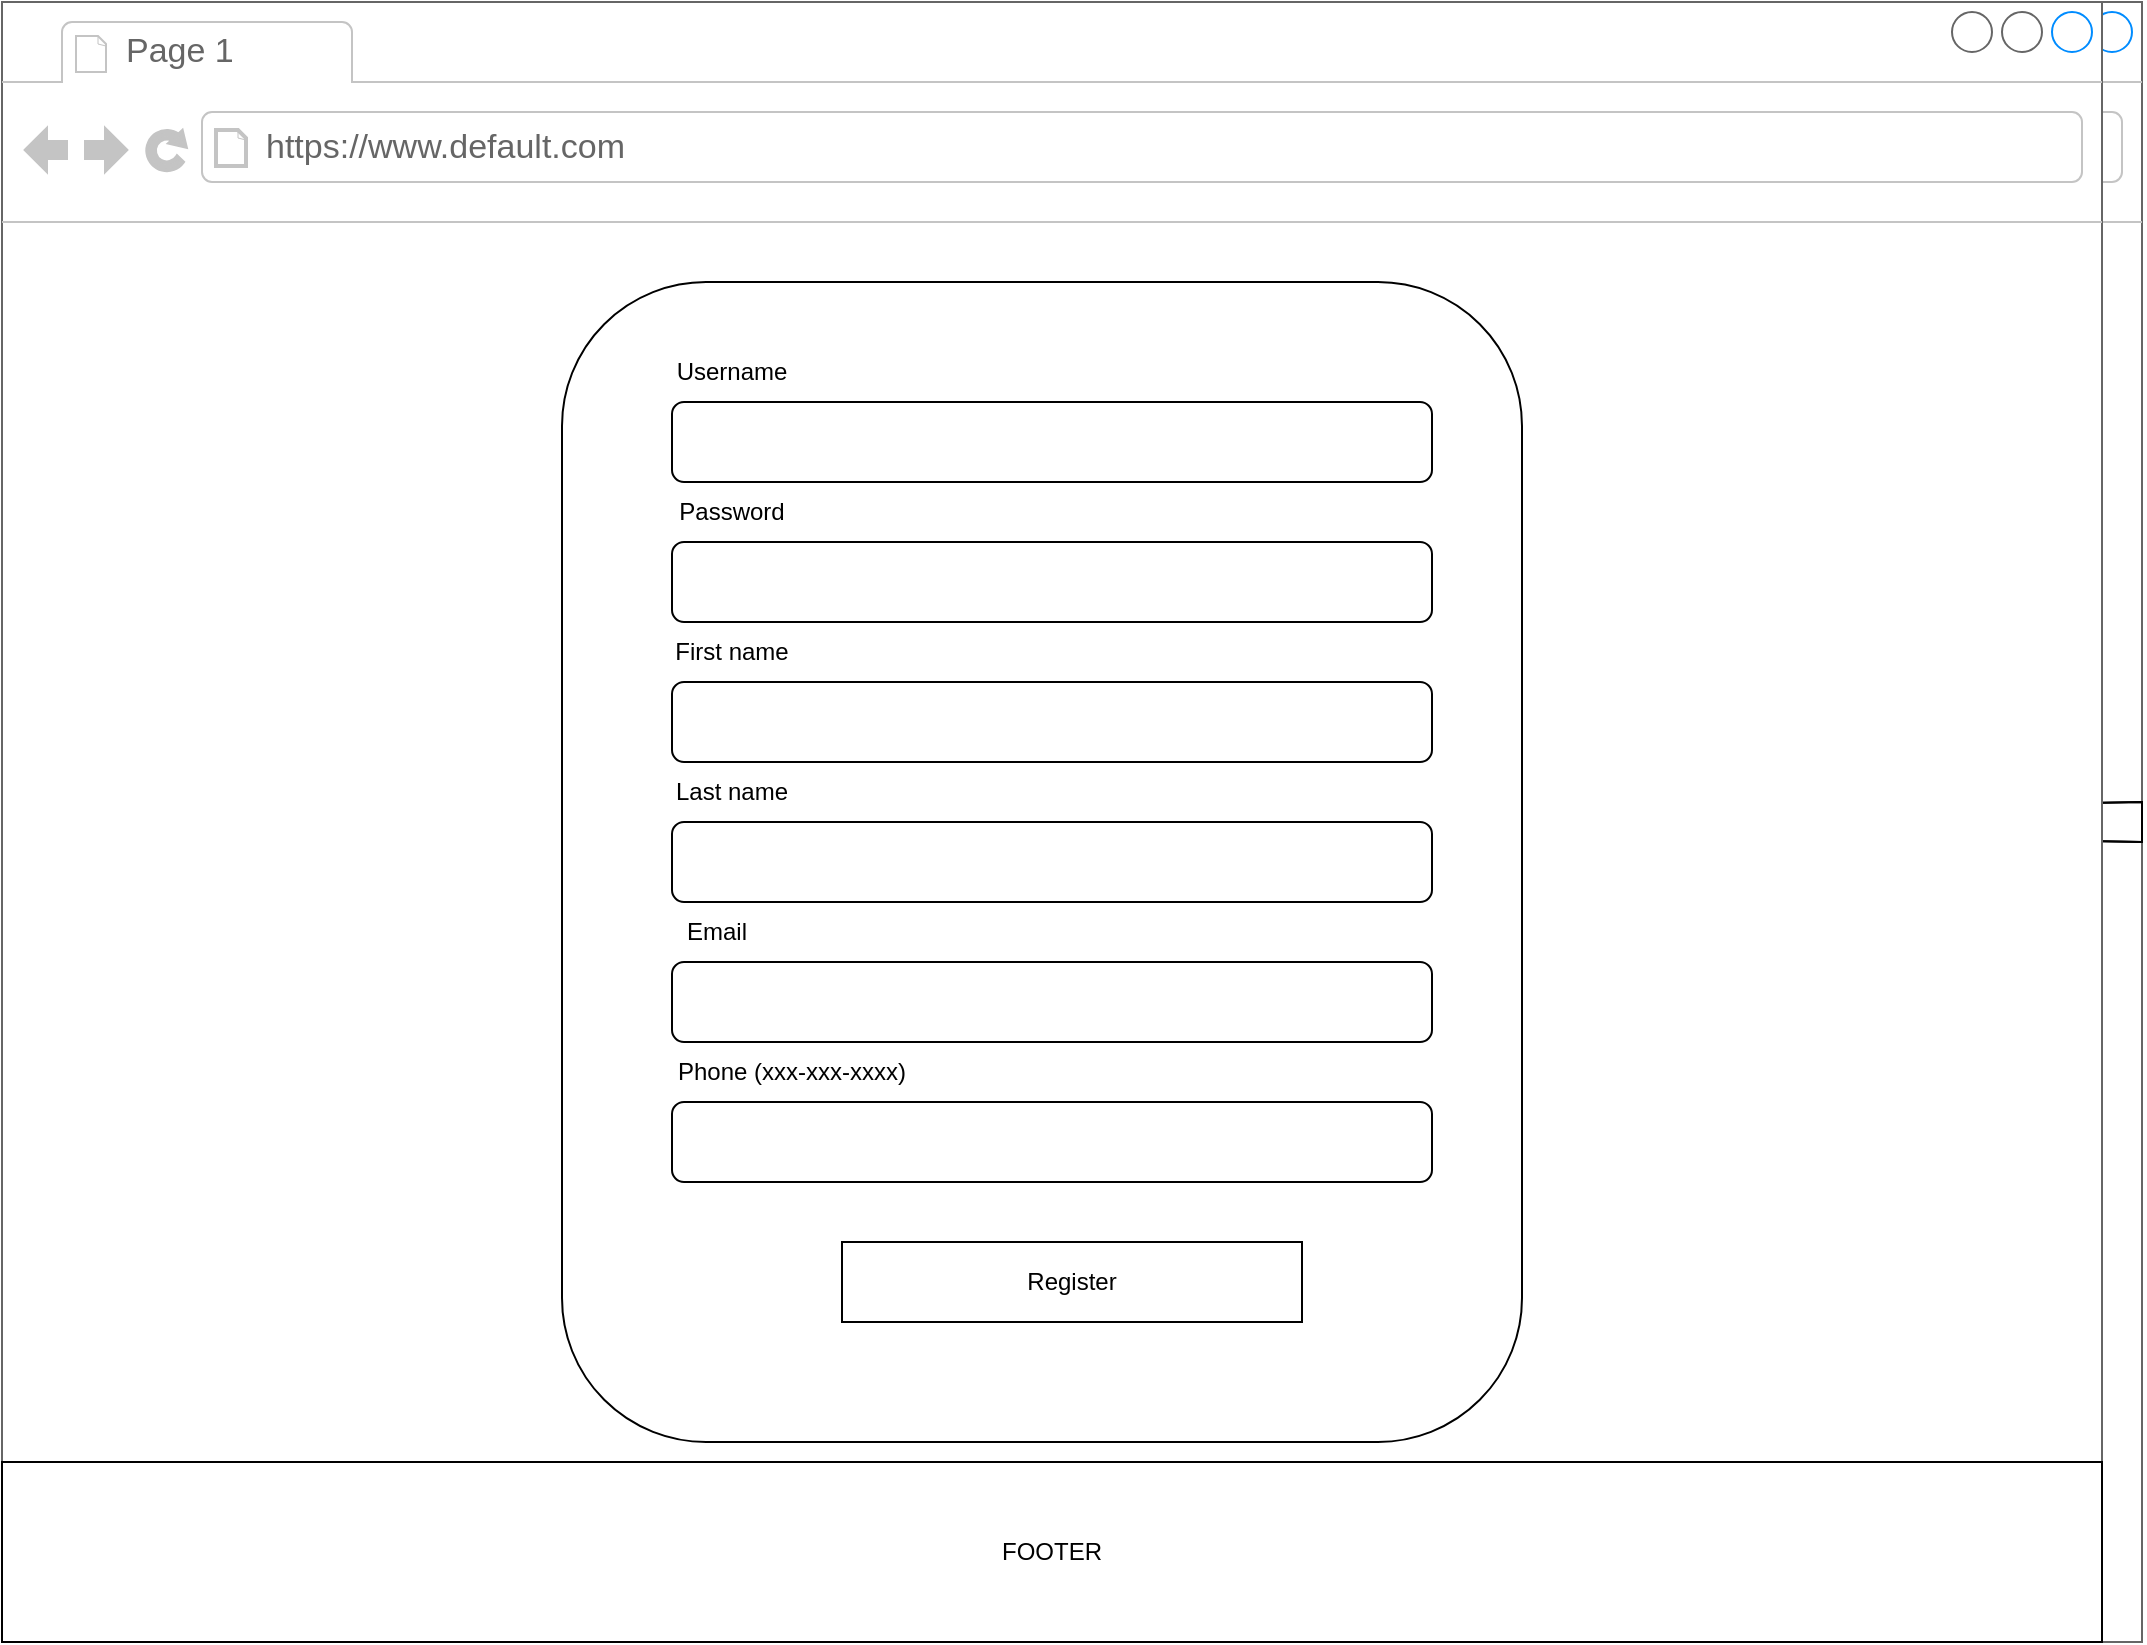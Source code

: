 <mxfile version="20.6.0" type="device"><diagram name="Page-1" id="2cc2dc42-3aac-f2a9-1cec-7a8b7cbee084"><mxGraphModel dx="-318" dy="482" grid="1" gridSize="10" guides="1" tooltips="1" connect="1" arrows="1" fold="1" page="1" pageScale="1" pageWidth="1100" pageHeight="850" background="none" math="0" shadow="0"><root><mxCell id="0"/><mxCell id="1" parent="0"/><mxCell id="7026571954dc6520-1" value="" style="strokeWidth=1;shadow=0;dashed=0;align=center;html=1;shape=mxgraph.mockup.containers.browserWindow;rSize=0;strokeColor=#666666;mainText=,;recursiveResize=0;rounded=0;labelBackgroundColor=none;fontFamily=Verdana;fontSize=12" parent="1" vertex="1"><mxGeometry x="1710" y="30" width="1050" height="820" as="geometry"/></mxCell><mxCell id="7026571954dc6520-2" value="Page 1" style="strokeWidth=1;shadow=0;dashed=0;align=center;html=1;shape=mxgraph.mockup.containers.anchor;fontSize=17;fontColor=#666666;align=left;" parent="7026571954dc6520-1" vertex="1"><mxGeometry x="60" y="12" width="110" height="26" as="geometry"/></mxCell><mxCell id="7026571954dc6520-3" value="https://www.default.com" style="strokeWidth=1;shadow=0;dashed=0;align=center;html=1;shape=mxgraph.mockup.containers.anchor;rSize=0;fontSize=17;fontColor=#666666;align=left;" parent="7026571954dc6520-1" vertex="1"><mxGeometry x="130" y="60" width="250" height="26" as="geometry"/></mxCell><mxCell id="XdrXnuQvbxu3idKPkUTi-138" value="Create a new User" style="text;html=1;strokeColor=none;fillColor=none;align=center;verticalAlign=middle;whiteSpace=wrap;rounded=0;fontSize=46;fontColor=#999999;" parent="7026571954dc6520-1" vertex="1"><mxGeometry x="40" y="140" width="590" height="50" as="geometry"/></mxCell><mxCell id="XdrXnuQvbxu3idKPkUTi-147" value="" style="rounded=0;whiteSpace=wrap;html=1;fontSize=46;fontColor=#999999;" parent="7026571954dc6520-1" vertex="1"><mxGeometry x="20" y="720" width="970" height="30" as="geometry"/></mxCell><mxCell id="XdrXnuQvbxu3idKPkUTi-146" value="" style="rounded=0;whiteSpace=wrap;html=1;fontSize=46;fontColor=#999999;" parent="7026571954dc6520-1" vertex="1"><mxGeometry x="20" y="395" width="970" height="30" as="geometry"/></mxCell><mxCell id="XdrXnuQvbxu3idKPkUTi-145" value="" style="rounded=0;whiteSpace=wrap;html=1;fontSize=46;fontColor=#999999;" parent="7026571954dc6520-1" vertex="1"><mxGeometry x="20" y="520" width="970" height="30" as="geometry"/></mxCell><mxCell id="XdrXnuQvbxu3idKPkUTi-144" value="" style="rounded=0;whiteSpace=wrap;html=1;fontSize=46;fontColor=#999999;" parent="7026571954dc6520-1" vertex="1"><mxGeometry x="20" y="450" width="970" height="30" as="geometry"/></mxCell><mxCell id="XdrXnuQvbxu3idKPkUTi-143" value="" style="rounded=0;whiteSpace=wrap;html=1;fontSize=46;fontColor=#999999;" parent="7026571954dc6520-1" vertex="1"><mxGeometry x="20" y="670" width="970" height="30" as="geometry"/></mxCell><mxCell id="XdrXnuQvbxu3idKPkUTi-142" value="" style="rounded=0;whiteSpace=wrap;html=1;fontSize=46;fontColor=#999999;" parent="7026571954dc6520-1" vertex="1"><mxGeometry x="20" y="340" width="970" height="30" as="geometry"/></mxCell><mxCell id="XdrXnuQvbxu3idKPkUTi-141" value="" style="rounded=0;whiteSpace=wrap;html=1;fontSize=46;fontColor=#999999;" parent="7026571954dc6520-1" vertex="1"><mxGeometry x="20" y="280" width="970" height="30" as="geometry"/></mxCell><mxCell id="XdrXnuQvbxu3idKPkUTi-140" value="" style="rounded=0;whiteSpace=wrap;html=1;fontSize=46;fontColor=#999999;" parent="7026571954dc6520-1" vertex="1"><mxGeometry x="20" y="210" width="970" height="30" as="geometry"/></mxCell><mxCell id="XdrXnuQvbxu3idKPkUTi-148" value="&lt;font style=&quot;font-size: 12px;&quot;&gt;Username&lt;/font&gt;" style="text;html=1;strokeColor=none;fillColor=none;align=center;verticalAlign=middle;whiteSpace=wrap;rounded=0;fontSize=12;fontColor=#999999;" parent="7026571954dc6520-1" vertex="1"><mxGeometry x="20" y="180" width="60" height="30" as="geometry"/></mxCell><mxCell id="XdrXnuQvbxu3idKPkUTi-149" value="&lt;font style=&quot;font-size: 12px;&quot;&gt;First Name&lt;/font&gt;" style="text;html=1;strokeColor=none;fillColor=none;align=center;verticalAlign=middle;whiteSpace=wrap;rounded=0;fontSize=12;fontColor=#999999;" parent="7026571954dc6520-1" vertex="1"><mxGeometry x="-10" y="250" width="120" height="30" as="geometry"/></mxCell><mxCell id="XdrXnuQvbxu3idKPkUTi-150" value="&lt;font style=&quot;font-size: 12px;&quot;&gt;Last Name&lt;/font&gt;" style="text;html=1;strokeColor=none;fillColor=none;align=center;verticalAlign=middle;whiteSpace=wrap;rounded=0;fontSize=12;fontColor=#999999;" parent="7026571954dc6520-1" vertex="1"><mxGeometry x="-10" y="310" width="120" height="30" as="geometry"/></mxCell><mxCell id="XdrXnuQvbxu3idKPkUTi-151" value="&lt;font style=&quot;font-size: 12px;&quot;&gt;Phone Number&lt;/font&gt;" style="text;html=1;strokeColor=none;fillColor=none;align=center;verticalAlign=middle;whiteSpace=wrap;rounded=0;fontSize=12;fontColor=#999999;" parent="7026571954dc6520-1" vertex="1"><mxGeometry y="370" width="120" height="30" as="geometry"/></mxCell><mxCell id="wimuFKFDv_a_maCBNdLs-9" value="" style="endArrow=none;html=1;rounded=0;" edge="1" parent="7026571954dc6520-1" source="XdrXnuQvbxu3idKPkUTi-152" target="XdrXnuQvbxu3idKPkUTi-152"><mxGeometry width="50" height="50" relative="1" as="geometry"><mxPoint x="450" y="730" as="sourcePoint"/><mxPoint x="500" y="680" as="targetPoint"/></mxGeometry></mxCell><mxCell id="wimuFKFDv_a_maCBNdLs-10" value="" style="endArrow=none;html=1;rounded=0;" edge="1" parent="7026571954dc6520-1" source="XdrXnuQvbxu3idKPkUTi-152" target="XdrXnuQvbxu3idKPkUTi-152"><mxGeometry width="50" height="50" relative="1" as="geometry"><mxPoint x="360" y="740" as="sourcePoint"/><mxPoint x="410" y="690" as="targetPoint"/></mxGeometry></mxCell><mxCell id="XdrXnuQvbxu3idKPkUTi-152" value="" style="strokeWidth=1;shadow=0;dashed=0;align=center;html=1;shape=mxgraph.mockup.containers.browserWindow;rSize=0;strokeColor=#666666;mainText=,;recursiveResize=0;rounded=0;labelBackgroundColor=none;fontFamily=Verdana;fontSize=12" parent="7026571954dc6520-1" vertex="1"><mxGeometry x="-20" width="1050" height="820" as="geometry"/></mxCell><mxCell id="XdrXnuQvbxu3idKPkUTi-153" value="Page 1" style="strokeWidth=1;shadow=0;dashed=0;align=center;html=1;shape=mxgraph.mockup.containers.anchor;fontSize=17;fontColor=#666666;align=left;" parent="XdrXnuQvbxu3idKPkUTi-152" vertex="1"><mxGeometry x="60" y="12" width="110" height="26" as="geometry"/></mxCell><mxCell id="XdrXnuQvbxu3idKPkUTi-154" value="https://www.default.com" style="strokeWidth=1;shadow=0;dashed=0;align=center;html=1;shape=mxgraph.mockup.containers.anchor;rSize=0;fontSize=17;fontColor=#666666;align=left;" parent="XdrXnuQvbxu3idKPkUTi-152" vertex="1"><mxGeometry x="130" y="60" width="250" height="26" as="geometry"/></mxCell><mxCell id="wimuFKFDv_a_maCBNdLs-1" value="" style="rounded=1;whiteSpace=wrap;html=1;" vertex="1" parent="XdrXnuQvbxu3idKPkUTi-152"><mxGeometry x="280" y="140" width="480" height="580" as="geometry"/></mxCell><mxCell id="wimuFKFDv_a_maCBNdLs-7" value="" style="rounded=1;whiteSpace=wrap;html=1;" vertex="1" parent="XdrXnuQvbxu3idKPkUTi-152"><mxGeometry x="335" y="200" width="380" height="40" as="geometry"/></mxCell><mxCell id="wimuFKFDv_a_maCBNdLs-6" value="" style="rounded=1;whiteSpace=wrap;html=1;" vertex="1" parent="XdrXnuQvbxu3idKPkUTi-152"><mxGeometry x="335" y="270" width="380" height="40" as="geometry"/></mxCell><mxCell id="wimuFKFDv_a_maCBNdLs-5" value="" style="rounded=1;whiteSpace=wrap;html=1;" vertex="1" parent="XdrXnuQvbxu3idKPkUTi-152"><mxGeometry x="335" y="550" width="380" height="40" as="geometry"/></mxCell><mxCell id="wimuFKFDv_a_maCBNdLs-4" value="" style="rounded=1;whiteSpace=wrap;html=1;" vertex="1" parent="XdrXnuQvbxu3idKPkUTi-152"><mxGeometry x="335" y="480" width="380" height="40" as="geometry"/></mxCell><mxCell id="wimuFKFDv_a_maCBNdLs-3" value="" style="rounded=1;whiteSpace=wrap;html=1;" vertex="1" parent="XdrXnuQvbxu3idKPkUTi-152"><mxGeometry x="335" y="410" width="380" height="40" as="geometry"/></mxCell><mxCell id="wimuFKFDv_a_maCBNdLs-2" value="" style="rounded=1;whiteSpace=wrap;html=1;" vertex="1" parent="XdrXnuQvbxu3idKPkUTi-152"><mxGeometry x="335" y="340" width="380" height="40" as="geometry"/></mxCell><mxCell id="wimuFKFDv_a_maCBNdLs-8" value="Register" style="rounded=0;whiteSpace=wrap;html=1;" vertex="1" parent="XdrXnuQvbxu3idKPkUTi-152"><mxGeometry x="420" y="620" width="230" height="40" as="geometry"/></mxCell><mxCell id="wimuFKFDv_a_maCBNdLs-11" value="FOOTER" style="rounded=0;whiteSpace=wrap;html=1;" vertex="1" parent="XdrXnuQvbxu3idKPkUTi-152"><mxGeometry y="730" width="1050" height="90" as="geometry"/></mxCell><mxCell id="wimuFKFDv_a_maCBNdLs-12" value="Username" style="text;html=1;strokeColor=none;fillColor=none;align=center;verticalAlign=middle;whiteSpace=wrap;rounded=0;" vertex="1" parent="XdrXnuQvbxu3idKPkUTi-152"><mxGeometry x="335" y="170" width="60" height="30" as="geometry"/></mxCell><mxCell id="wimuFKFDv_a_maCBNdLs-13" value="Password" style="text;html=1;strokeColor=none;fillColor=none;align=center;verticalAlign=middle;whiteSpace=wrap;rounded=0;" vertex="1" parent="XdrXnuQvbxu3idKPkUTi-152"><mxGeometry x="335" y="240" width="60" height="30" as="geometry"/></mxCell><mxCell id="wimuFKFDv_a_maCBNdLs-14" value="First name" style="text;html=1;strokeColor=none;fillColor=none;align=center;verticalAlign=middle;whiteSpace=wrap;rounded=0;" vertex="1" parent="XdrXnuQvbxu3idKPkUTi-152"><mxGeometry x="335" y="310" width="60" height="30" as="geometry"/></mxCell><mxCell id="wimuFKFDv_a_maCBNdLs-15" value="Last name" style="text;html=1;strokeColor=none;fillColor=none;align=center;verticalAlign=middle;whiteSpace=wrap;rounded=0;" vertex="1" parent="XdrXnuQvbxu3idKPkUTi-152"><mxGeometry x="335" y="380" width="60" height="30" as="geometry"/></mxCell><mxCell id="wimuFKFDv_a_maCBNdLs-16" value="Email" style="text;html=1;strokeColor=none;fillColor=none;align=center;verticalAlign=middle;whiteSpace=wrap;rounded=0;" vertex="1" parent="XdrXnuQvbxu3idKPkUTi-152"><mxGeometry x="320" y="450" width="75" height="30" as="geometry"/></mxCell><mxCell id="wimuFKFDv_a_maCBNdLs-17" value="Phone (xxx-xxx-xxxx)" style="text;html=1;strokeColor=none;fillColor=none;align=center;verticalAlign=middle;whiteSpace=wrap;rounded=0;" vertex="1" parent="XdrXnuQvbxu3idKPkUTi-152"><mxGeometry x="290" y="520" width="210" height="30" as="geometry"/></mxCell></root></mxGraphModel></diagram></mxfile>